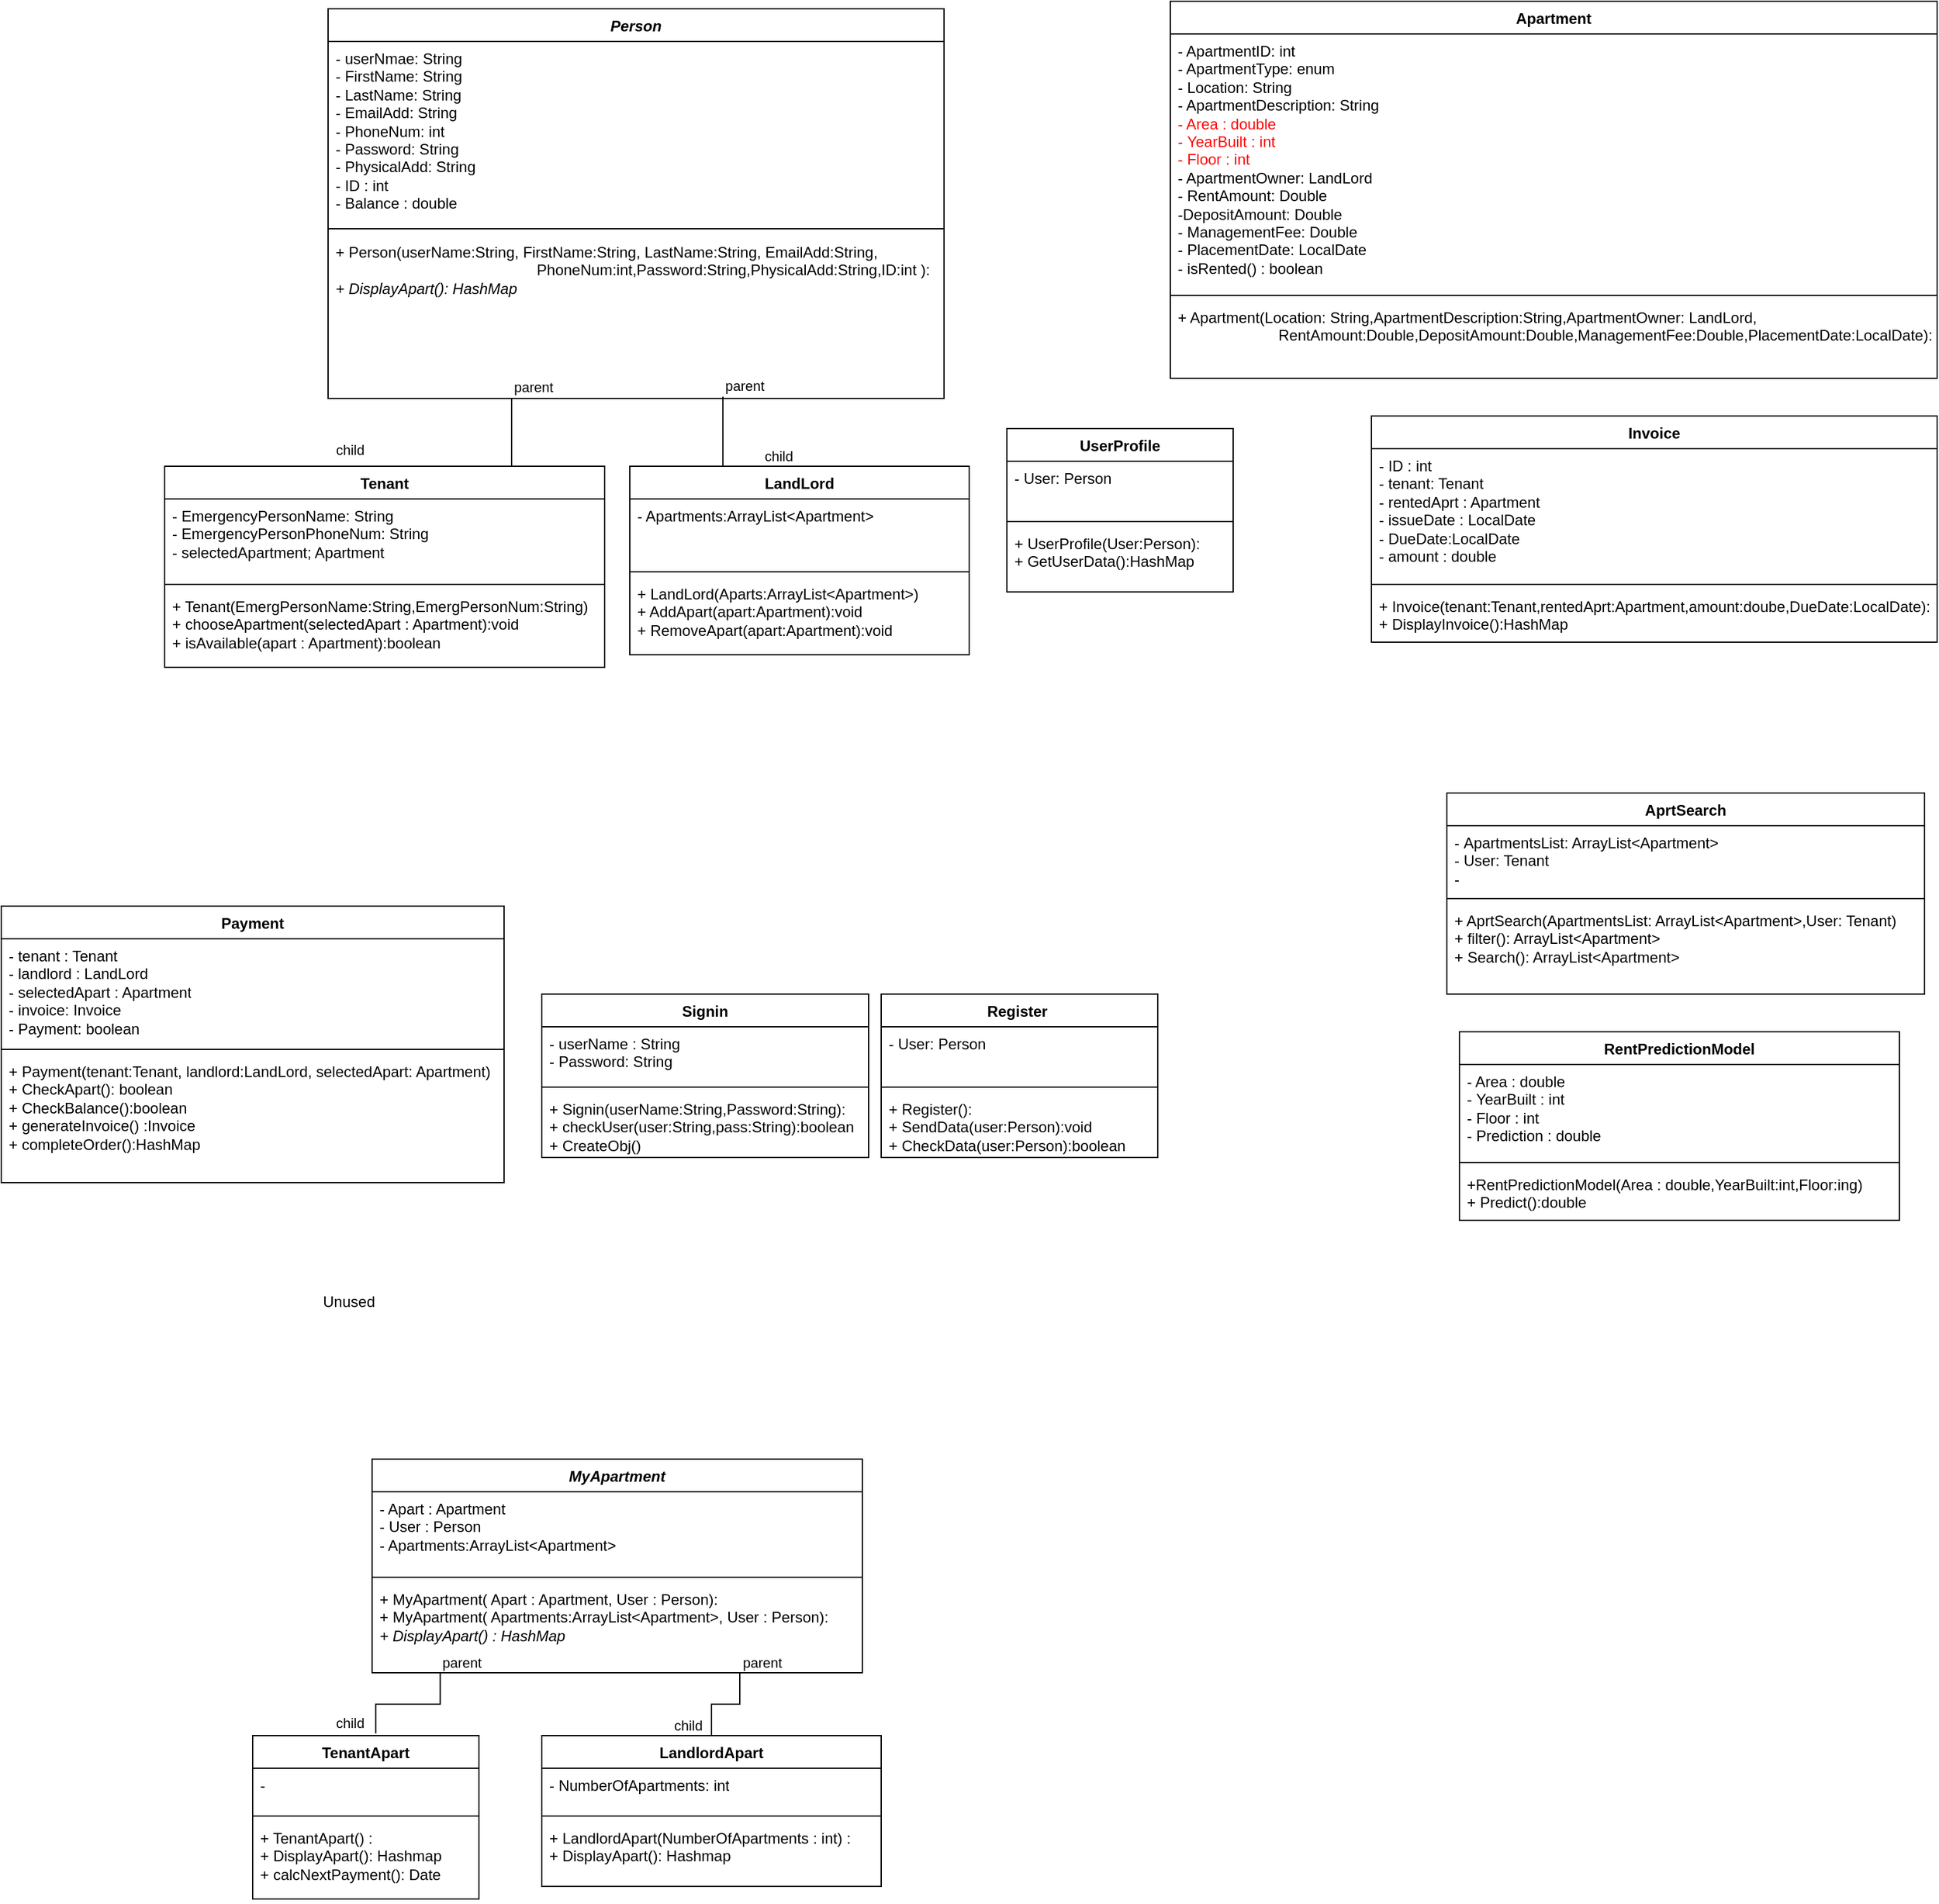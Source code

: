 <mxfile version="22.1.2" type="device">
  <diagram name="Page-1" id="B1_IAPAxBGIca6lTpFzh">
    <mxGraphModel dx="1730" dy="606" grid="1" gridSize="10" guides="1" tooltips="1" connect="1" arrows="1" fold="1" page="1" pageScale="1" pageWidth="850" pageHeight="1100" background="none" math="0" shadow="0">
      <root>
        <mxCell id="0" />
        <mxCell id="1" parent="0" />
        <mxCell id="C-XYSLuO93MByYAlipzL-1" value="&lt;i&gt;Person&lt;/i&gt;" style="swimlane;fontStyle=1;align=center;verticalAlign=top;childLayout=stackLayout;horizontal=1;startSize=26;horizontalStack=0;resizeParent=1;resizeParentMax=0;resizeLast=0;collapsible=1;marginBottom=0;whiteSpace=wrap;html=1;" parent="1" vertex="1">
          <mxGeometry x="-530" y="36" width="490" height="310" as="geometry">
            <mxRectangle x="189" y="70" width="80" height="30" as="alternateBounds" />
          </mxGeometry>
        </mxCell>
        <mxCell id="C-XYSLuO93MByYAlipzL-2" value="- userNmae: String&lt;br&gt;- FirstName: String&lt;br&gt;- LastName: String&lt;br&gt;- EmailAdd: String&lt;br&gt;- PhoneNum: int&lt;br&gt;- Password: String&lt;br&gt;- PhysicalAdd: String&lt;br&gt;- ID : int&lt;br&gt;- Balance : double" style="text;strokeColor=none;fillColor=none;align=left;verticalAlign=top;spacingLeft=4;spacingRight=4;overflow=hidden;rotatable=0;points=[[0,0.5],[1,0.5]];portConstraint=eastwest;whiteSpace=wrap;html=1;" parent="C-XYSLuO93MByYAlipzL-1" vertex="1">
          <mxGeometry y="26" width="490" height="144" as="geometry" />
        </mxCell>
        <mxCell id="C-XYSLuO93MByYAlipzL-3" value="" style="line;strokeWidth=1;fillColor=none;align=left;verticalAlign=middle;spacingTop=-1;spacingLeft=3;spacingRight=3;rotatable=0;labelPosition=right;points=[];portConstraint=eastwest;strokeColor=inherit;" parent="C-XYSLuO93MByYAlipzL-1" vertex="1">
          <mxGeometry y="170" width="490" height="10" as="geometry" />
        </mxCell>
        <mxCell id="C-XYSLuO93MByYAlipzL-4" value="+ Person(userName:String, FirstName:String, LastName:String, EmailAdd:String, &lt;span style=&quot;white-space: pre;&quot;&gt;&#x9;&lt;/span&gt;&lt;span style=&quot;white-space: pre;&quot;&gt;&#x9;&lt;/span&gt;&lt;span style=&quot;white-space: pre;&quot;&gt;&#x9;&lt;/span&gt;&lt;span style=&quot;white-space: pre;&quot;&gt;&#x9;&lt;/span&gt;&lt;span style=&quot;white-space: pre;&quot;&gt;&#x9;&lt;/span&gt;&lt;span style=&quot;white-space: pre;&quot;&gt;&#x9;&lt;/span&gt;PhoneNum:int,Password:String,PhysicalAdd:String,ID:int ):&lt;br&gt;&lt;i&gt;+ DisplayApart(): HashMap&lt;br&gt;&lt;br&gt;&lt;/i&gt;" style="text;strokeColor=none;fillColor=none;align=left;verticalAlign=top;spacingLeft=4;spacingRight=4;overflow=hidden;rotatable=0;points=[[0,0.5],[1,0.5]];portConstraint=eastwest;whiteSpace=wrap;html=1;" parent="C-XYSLuO93MByYAlipzL-1" vertex="1">
          <mxGeometry y="180" width="490" height="130" as="geometry" />
        </mxCell>
        <mxCell id="C-XYSLuO93MByYAlipzL-16" value="LandLord" style="swimlane;fontStyle=1;align=center;verticalAlign=top;childLayout=stackLayout;horizontal=1;startSize=26;horizontalStack=0;resizeParent=1;resizeParentMax=0;resizeLast=0;collapsible=1;marginBottom=0;whiteSpace=wrap;html=1;" parent="1" vertex="1">
          <mxGeometry x="-290" y="400" width="270" height="150" as="geometry" />
        </mxCell>
        <mxCell id="C-XYSLuO93MByYAlipzL-17" value="- Apartments:ArrayList&amp;lt;Apartment&amp;gt;" style="text;strokeColor=none;fillColor=none;align=left;verticalAlign=top;spacingLeft=4;spacingRight=4;overflow=hidden;rotatable=0;points=[[0,0.5],[1,0.5]];portConstraint=eastwest;whiteSpace=wrap;html=1;" parent="C-XYSLuO93MByYAlipzL-16" vertex="1">
          <mxGeometry y="26" width="270" height="54" as="geometry" />
        </mxCell>
        <mxCell id="C-XYSLuO93MByYAlipzL-18" value="" style="line;strokeWidth=1;fillColor=none;align=left;verticalAlign=middle;spacingTop=-1;spacingLeft=3;spacingRight=3;rotatable=0;labelPosition=right;points=[];portConstraint=eastwest;strokeColor=inherit;" parent="C-XYSLuO93MByYAlipzL-16" vertex="1">
          <mxGeometry y="80" width="270" height="8" as="geometry" />
        </mxCell>
        <mxCell id="C-XYSLuO93MByYAlipzL-19" value="+&amp;nbsp;LandLord(Aparts:ArrayList&amp;lt;Apartment&amp;gt;)&lt;br&gt;+ AddApart(apart:Apartment):void&lt;br&gt;+ RemoveApart(apart:Apartment):void" style="text;strokeColor=none;fillColor=none;align=left;verticalAlign=top;spacingLeft=4;spacingRight=4;overflow=hidden;rotatable=0;points=[[0,0.5],[1,0.5]];portConstraint=eastwest;whiteSpace=wrap;html=1;" parent="C-XYSLuO93MByYAlipzL-16" vertex="1">
          <mxGeometry y="88" width="270" height="62" as="geometry" />
        </mxCell>
        <mxCell id="C-XYSLuO93MByYAlipzL-20" value="Apartment" style="swimlane;fontStyle=1;align=center;verticalAlign=top;childLayout=stackLayout;horizontal=1;startSize=26;horizontalStack=0;resizeParent=1;resizeParentMax=0;resizeLast=0;collapsible=1;marginBottom=0;whiteSpace=wrap;html=1;rotation=0;" parent="1" vertex="1">
          <mxGeometry x="140" y="30" width="610" height="300" as="geometry">
            <mxRectangle x="1040" y="96" width="100" height="30" as="alternateBounds" />
          </mxGeometry>
        </mxCell>
        <mxCell id="C-XYSLuO93MByYAlipzL-21" value="- ApartmentID: int&lt;br&gt;- ApartmentType: enum&lt;br&gt;- Location: String&lt;br&gt;- ApartmentDescription: String&lt;br&gt;&lt;font color=&quot;#ff0000&quot;&gt;- Area : double&lt;br&gt;-&amp;nbsp;YearBuilt : int&lt;br&gt;- Floor : int&lt;br&gt;&lt;/font&gt;- ApartmentOwner: LandLord&lt;br&gt;- RentAmount: Double&lt;br&gt;-DepositAmount: Double&lt;br&gt;- ManagementFee: Double&lt;br&gt;- PlacementDate: LocalDate&lt;br&gt;- isRented() : boolean" style="text;strokeColor=none;fillColor=none;align=left;verticalAlign=top;spacingLeft=4;spacingRight=4;overflow=hidden;rotatable=0;points=[[0,0.5],[1,0.5]];portConstraint=eastwest;whiteSpace=wrap;html=1;rotation=0;" parent="C-XYSLuO93MByYAlipzL-20" vertex="1">
          <mxGeometry y="26" width="610" height="204" as="geometry" />
        </mxCell>
        <mxCell id="C-XYSLuO93MByYAlipzL-22" value="" style="line;strokeWidth=1;fillColor=none;align=left;verticalAlign=middle;spacingTop=-1;spacingLeft=3;spacingRight=3;rotatable=0;labelPosition=right;points=[];portConstraint=eastwest;strokeColor=inherit;rotation=0;" parent="C-XYSLuO93MByYAlipzL-20" vertex="1">
          <mxGeometry y="230" width="610" height="8" as="geometry" />
        </mxCell>
        <mxCell id="C-XYSLuO93MByYAlipzL-23" value="+ Apartment(Location: String,ApartmentDescription:String,ApartmentOwner: LandLord,&lt;br&gt;&lt;span style=&quot;white-space: pre;&quot;&gt;&#x9;&lt;/span&gt;&lt;span style=&quot;white-space: pre;&quot;&gt;&#x9;&lt;/span&gt;&lt;span style=&quot;white-space: pre;&quot;&gt;&#x9;&lt;/span&gt;RentAmount:Double,DepositAmount:Double,ManagementFee:Double,PlacementDate:LocalDate&lt;span style=&quot;background-color: initial;&quot;&gt;):&lt;br&gt;&lt;br&gt;&lt;/span&gt;" style="text;strokeColor=none;fillColor=none;align=left;verticalAlign=top;spacingLeft=4;spacingRight=4;overflow=hidden;rotatable=0;points=[[0,0.5],[1,0.5]];portConstraint=eastwest;whiteSpace=wrap;html=1;rotation=0;" parent="C-XYSLuO93MByYAlipzL-20" vertex="1">
          <mxGeometry y="238" width="610" height="62" as="geometry" />
        </mxCell>
        <mxCell id="C-XYSLuO93MByYAlipzL-24" value="Tenant" style="swimlane;fontStyle=1;align=center;verticalAlign=top;childLayout=stackLayout;horizontal=1;startSize=26;horizontalStack=0;resizeParent=1;resizeParentMax=0;resizeLast=0;collapsible=1;marginBottom=0;whiteSpace=wrap;html=1;" parent="1" vertex="1">
          <mxGeometry x="-660" y="400" width="350" height="160" as="geometry" />
        </mxCell>
        <mxCell id="C-XYSLuO93MByYAlipzL-25" value="- EmergencyPersonName: String&lt;br&gt;- EmergencyPersonPhoneNum: String&lt;br&gt;- selectedApartment; Apartment&amp;nbsp;" style="text;strokeColor=none;fillColor=none;align=left;verticalAlign=top;spacingLeft=4;spacingRight=4;overflow=hidden;rotatable=0;points=[[0,0.5],[1,0.5]];portConstraint=eastwest;whiteSpace=wrap;html=1;" parent="C-XYSLuO93MByYAlipzL-24" vertex="1">
          <mxGeometry y="26" width="350" height="64" as="geometry" />
        </mxCell>
        <mxCell id="C-XYSLuO93MByYAlipzL-26" value="" style="line;strokeWidth=1;fillColor=none;align=left;verticalAlign=middle;spacingTop=-1;spacingLeft=3;spacingRight=3;rotatable=0;labelPosition=right;points=[];portConstraint=eastwest;strokeColor=inherit;" parent="C-XYSLuO93MByYAlipzL-24" vertex="1">
          <mxGeometry y="90" width="350" height="8" as="geometry" />
        </mxCell>
        <mxCell id="C-XYSLuO93MByYAlipzL-27" value="+ Tenant(EmergPersonName:String,EmergPersonNum:String)&lt;br&gt;+&amp;nbsp;chooseApartment(selectedApart : Apartment):void&lt;br&gt;+ isAvailable(apart : Apartment):boolean&lt;br&gt;" style="text;strokeColor=none;fillColor=none;align=left;verticalAlign=top;spacingLeft=4;spacingRight=4;overflow=hidden;rotatable=0;points=[[0,0.5],[1,0.5]];portConstraint=eastwest;whiteSpace=wrap;html=1;" parent="C-XYSLuO93MByYAlipzL-24" vertex="1">
          <mxGeometry y="98" width="350" height="62" as="geometry" />
        </mxCell>
        <mxCell id="C-XYSLuO93MByYAlipzL-31" value="" style="endArrow=none;html=1;edgeStyle=orthogonalEdgeStyle;rounded=0;exitX=0.298;exitY=0.999;exitDx=0;exitDy=0;exitPerimeter=0;entryX=0.465;entryY=-0.002;entryDx=0;entryDy=0;entryPerimeter=0;" parent="1" source="C-XYSLuO93MByYAlipzL-4" target="C-XYSLuO93MByYAlipzL-24" edge="1">
          <mxGeometry relative="1" as="geometry">
            <mxPoint x="230" y="400" as="sourcePoint" />
            <mxPoint x="-529" y="415" as="targetPoint" />
            <Array as="points">
              <mxPoint x="-384" y="400" />
              <mxPoint x="-497" y="400" />
            </Array>
          </mxGeometry>
        </mxCell>
        <mxCell id="C-XYSLuO93MByYAlipzL-32" value="parent" style="edgeLabel;resizable=0;html=1;align=left;verticalAlign=bottom;" parent="C-XYSLuO93MByYAlipzL-31" connectable="0" vertex="1">
          <mxGeometry x="-1" relative="1" as="geometry" />
        </mxCell>
        <mxCell id="C-XYSLuO93MByYAlipzL-33" value="child" style="edgeLabel;resizable=0;html=1;align=right;verticalAlign=bottom;" parent="C-XYSLuO93MByYAlipzL-31" connectable="0" vertex="1">
          <mxGeometry x="1" relative="1" as="geometry">
            <mxPoint x="-3" y="-4" as="offset" />
          </mxGeometry>
        </mxCell>
        <mxCell id="C-XYSLuO93MByYAlipzL-35" value="Invoice" style="swimlane;fontStyle=1;align=center;verticalAlign=top;childLayout=stackLayout;horizontal=1;startSize=26;horizontalStack=0;resizeParent=1;resizeParentMax=0;resizeLast=0;collapsible=1;marginBottom=0;whiteSpace=wrap;html=1;" parent="1" vertex="1">
          <mxGeometry x="300" y="360" width="450" height="180" as="geometry" />
        </mxCell>
        <mxCell id="C-XYSLuO93MByYAlipzL-36" value="- ID : int&lt;br&gt;- tenant: Tenant&lt;br&gt;- rentedAprt : Apartment&lt;br&gt;- issueDate : LocalDate&lt;br&gt;- DueDate:LocalDate&lt;br&gt;- amount : double" style="text;strokeColor=none;fillColor=none;align=left;verticalAlign=top;spacingLeft=4;spacingRight=4;overflow=hidden;rotatable=0;points=[[0,0.5],[1,0.5]];portConstraint=eastwest;whiteSpace=wrap;html=1;" parent="C-XYSLuO93MByYAlipzL-35" vertex="1">
          <mxGeometry y="26" width="450" height="104" as="geometry" />
        </mxCell>
        <mxCell id="C-XYSLuO93MByYAlipzL-37" value="" style="line;strokeWidth=1;fillColor=none;align=left;verticalAlign=middle;spacingTop=-1;spacingLeft=3;spacingRight=3;rotatable=0;labelPosition=right;points=[];portConstraint=eastwest;strokeColor=inherit;" parent="C-XYSLuO93MByYAlipzL-35" vertex="1">
          <mxGeometry y="130" width="450" height="8" as="geometry" />
        </mxCell>
        <mxCell id="C-XYSLuO93MByYAlipzL-38" value="+ Invoice(tenant:Tenant,rentedAprt:Apartment,amount:doube,DueDate:LocalDate):&lt;br&gt;+ DisplayInvoice():HashMap" style="text;strokeColor=none;fillColor=none;align=left;verticalAlign=top;spacingLeft=4;spacingRight=4;overflow=hidden;rotatable=0;points=[[0,0.5],[1,0.5]];portConstraint=eastwest;whiteSpace=wrap;html=1;" parent="C-XYSLuO93MByYAlipzL-35" vertex="1">
          <mxGeometry y="138" width="450" height="42" as="geometry" />
        </mxCell>
        <mxCell id="C-XYSLuO93MByYAlipzL-39" value="" style="endArrow=none;html=1;edgeStyle=orthogonalEdgeStyle;rounded=0;exitX=0.641;exitY=0.989;exitDx=0;exitDy=0;exitPerimeter=0;entryX=0.5;entryY=0;entryDx=0;entryDy=0;" parent="1" source="C-XYSLuO93MByYAlipzL-4" target="C-XYSLuO93MByYAlipzL-16" edge="1">
          <mxGeometry relative="1" as="geometry">
            <mxPoint x="290" y="410" as="sourcePoint" />
            <mxPoint x="450" y="410" as="targetPoint" />
            <Array as="points">
              <mxPoint x="-216" y="400" />
              <mxPoint x="-155" y="400" />
            </Array>
          </mxGeometry>
        </mxCell>
        <mxCell id="C-XYSLuO93MByYAlipzL-40" value="parent" style="edgeLabel;resizable=0;html=1;align=left;verticalAlign=bottom;" parent="C-XYSLuO93MByYAlipzL-39" connectable="0" vertex="1">
          <mxGeometry x="-1" relative="1" as="geometry" />
        </mxCell>
        <mxCell id="C-XYSLuO93MByYAlipzL-41" value="child" style="edgeLabel;resizable=0;html=1;align=right;verticalAlign=bottom;" parent="C-XYSLuO93MByYAlipzL-39" connectable="0" vertex="1">
          <mxGeometry x="1" relative="1" as="geometry">
            <mxPoint x="-5" as="offset" />
          </mxGeometry>
        </mxCell>
        <mxCell id="YN-KSojl_4YQoFbGw-eZ-3" value="AprtSearch" style="swimlane;fontStyle=1;align=center;verticalAlign=top;childLayout=stackLayout;horizontal=1;startSize=26;horizontalStack=0;resizeParent=1;resizeParentMax=0;resizeLast=0;collapsible=1;marginBottom=0;whiteSpace=wrap;html=1;" parent="1" vertex="1">
          <mxGeometry x="360" y="660" width="380" height="160" as="geometry" />
        </mxCell>
        <mxCell id="YN-KSojl_4YQoFbGw-eZ-4" value="-&amp;nbsp;ApartmentsList: ArrayList&amp;lt;Apartment&amp;gt;&lt;br&gt;- User: Tenant&lt;br&gt;-&amp;nbsp;&amp;nbsp;" style="text;strokeColor=none;fillColor=none;align=left;verticalAlign=top;spacingLeft=4;spacingRight=4;overflow=hidden;rotatable=0;points=[[0,0.5],[1,0.5]];portConstraint=eastwest;whiteSpace=wrap;html=1;" parent="YN-KSojl_4YQoFbGw-eZ-3" vertex="1">
          <mxGeometry y="26" width="380" height="54" as="geometry" />
        </mxCell>
        <mxCell id="YN-KSojl_4YQoFbGw-eZ-5" value="" style="line;strokeWidth=1;fillColor=none;align=left;verticalAlign=middle;spacingTop=-1;spacingLeft=3;spacingRight=3;rotatable=0;labelPosition=right;points=[];portConstraint=eastwest;strokeColor=inherit;" parent="YN-KSojl_4YQoFbGw-eZ-3" vertex="1">
          <mxGeometry y="80" width="380" height="8" as="geometry" />
        </mxCell>
        <mxCell id="YN-KSojl_4YQoFbGw-eZ-6" value="+ AprtSearch(ApartmentsList: ArrayList&amp;lt;Apartment&amp;gt;,User: Tenant)&lt;br&gt;+ filter(): ArrayList&amp;lt;Apartment&amp;gt;&lt;br&gt;+ Search(): ArrayList&amp;lt;Apartment&amp;gt;" style="text;strokeColor=none;fillColor=none;align=left;verticalAlign=top;spacingLeft=4;spacingRight=4;overflow=hidden;rotatable=0;points=[[0,0.5],[1,0.5]];portConstraint=eastwest;whiteSpace=wrap;html=1;" parent="YN-KSojl_4YQoFbGw-eZ-3" vertex="1">
          <mxGeometry y="88" width="380" height="72" as="geometry" />
        </mxCell>
        <mxCell id="jCB0G74oVzEJfnIbjDZN-1" value="UserProfile" style="swimlane;fontStyle=1;align=center;verticalAlign=top;childLayout=stackLayout;horizontal=1;startSize=26;horizontalStack=0;resizeParent=1;resizeParentMax=0;resizeLast=0;collapsible=1;marginBottom=0;whiteSpace=wrap;html=1;" vertex="1" parent="1">
          <mxGeometry x="10" y="370" width="180" height="130" as="geometry" />
        </mxCell>
        <mxCell id="jCB0G74oVzEJfnIbjDZN-2" value="- User: Person&lt;br&gt;" style="text;strokeColor=none;fillColor=none;align=left;verticalAlign=top;spacingLeft=4;spacingRight=4;overflow=hidden;rotatable=0;points=[[0,0.5],[1,0.5]];portConstraint=eastwest;whiteSpace=wrap;html=1;" vertex="1" parent="jCB0G74oVzEJfnIbjDZN-1">
          <mxGeometry y="26" width="180" height="44" as="geometry" />
        </mxCell>
        <mxCell id="jCB0G74oVzEJfnIbjDZN-3" value="" style="line;strokeWidth=1;fillColor=none;align=left;verticalAlign=middle;spacingTop=-1;spacingLeft=3;spacingRight=3;rotatable=0;labelPosition=right;points=[];portConstraint=eastwest;strokeColor=inherit;" vertex="1" parent="jCB0G74oVzEJfnIbjDZN-1">
          <mxGeometry y="70" width="180" height="8" as="geometry" />
        </mxCell>
        <mxCell id="jCB0G74oVzEJfnIbjDZN-4" value="+ UserProfile(User:Person):&lt;br&gt;+ GetUserData():HashMap" style="text;strokeColor=none;fillColor=none;align=left;verticalAlign=top;spacingLeft=4;spacingRight=4;overflow=hidden;rotatable=0;points=[[0,0.5],[1,0.5]];portConstraint=eastwest;whiteSpace=wrap;html=1;" vertex="1" parent="jCB0G74oVzEJfnIbjDZN-1">
          <mxGeometry y="78" width="180" height="52" as="geometry" />
        </mxCell>
        <mxCell id="jCB0G74oVzEJfnIbjDZN-5" value="&lt;i&gt;MyApartment&lt;/i&gt;" style="swimlane;fontStyle=1;align=center;verticalAlign=top;childLayout=stackLayout;horizontal=1;startSize=26;horizontalStack=0;resizeParent=1;resizeParentMax=0;resizeLast=0;collapsible=1;marginBottom=0;whiteSpace=wrap;html=1;" vertex="1" parent="1">
          <mxGeometry x="-495" y="1190" width="390" height="170" as="geometry" />
        </mxCell>
        <mxCell id="jCB0G74oVzEJfnIbjDZN-6" value="- Apart : Apartment&lt;br&gt;- User : Person&lt;br&gt;- Apartments:ArrayList&amp;lt;Apartment&amp;gt;" style="text;strokeColor=none;fillColor=none;align=left;verticalAlign=top;spacingLeft=4;spacingRight=4;overflow=hidden;rotatable=0;points=[[0,0.5],[1,0.5]];portConstraint=eastwest;whiteSpace=wrap;html=1;" vertex="1" parent="jCB0G74oVzEJfnIbjDZN-5">
          <mxGeometry y="26" width="390" height="64" as="geometry" />
        </mxCell>
        <mxCell id="jCB0G74oVzEJfnIbjDZN-7" value="" style="line;strokeWidth=1;fillColor=none;align=left;verticalAlign=middle;spacingTop=-1;spacingLeft=3;spacingRight=3;rotatable=0;labelPosition=right;points=[];portConstraint=eastwest;strokeColor=inherit;" vertex="1" parent="jCB0G74oVzEJfnIbjDZN-5">
          <mxGeometry y="90" width="390" height="8" as="geometry" />
        </mxCell>
        <mxCell id="jCB0G74oVzEJfnIbjDZN-8" value="+ MyApartment( Apart : Apartment, User : Person):&lt;br&gt;+ MyApartment( Apartments:ArrayList&amp;lt;Apartment&amp;gt;, User : Person):&lt;br&gt;&lt;i&gt;+ DisplayApart() : HashMap&lt;/i&gt;" style="text;strokeColor=none;fillColor=none;align=left;verticalAlign=top;spacingLeft=4;spacingRight=4;overflow=hidden;rotatable=0;points=[[0,0.5],[1,0.5]];portConstraint=eastwest;whiteSpace=wrap;html=1;" vertex="1" parent="jCB0G74oVzEJfnIbjDZN-5">
          <mxGeometry y="98" width="390" height="72" as="geometry" />
        </mxCell>
        <mxCell id="jCB0G74oVzEJfnIbjDZN-9" value="TenantApart" style="swimlane;fontStyle=1;align=center;verticalAlign=top;childLayout=stackLayout;horizontal=1;startSize=26;horizontalStack=0;resizeParent=1;resizeParentMax=0;resizeLast=0;collapsible=1;marginBottom=0;whiteSpace=wrap;html=1;" vertex="1" parent="1">
          <mxGeometry x="-590" y="1410" width="180" height="130" as="geometry" />
        </mxCell>
        <mxCell id="jCB0G74oVzEJfnIbjDZN-10" value="-" style="text;strokeColor=none;fillColor=none;align=left;verticalAlign=top;spacingLeft=4;spacingRight=4;overflow=hidden;rotatable=0;points=[[0,0.5],[1,0.5]];portConstraint=eastwest;whiteSpace=wrap;html=1;" vertex="1" parent="jCB0G74oVzEJfnIbjDZN-9">
          <mxGeometry y="26" width="180" height="34" as="geometry" />
        </mxCell>
        <mxCell id="jCB0G74oVzEJfnIbjDZN-11" value="" style="line;strokeWidth=1;fillColor=none;align=left;verticalAlign=middle;spacingTop=-1;spacingLeft=3;spacingRight=3;rotatable=0;labelPosition=right;points=[];portConstraint=eastwest;strokeColor=inherit;" vertex="1" parent="jCB0G74oVzEJfnIbjDZN-9">
          <mxGeometry y="60" width="180" height="8" as="geometry" />
        </mxCell>
        <mxCell id="jCB0G74oVzEJfnIbjDZN-12" value="+ TenantApart() :&amp;nbsp;&lt;br&gt;+ DisplayApart(): Hashmap&lt;br&gt;+ calcNextPayment(): Date&amp;nbsp;" style="text;strokeColor=none;fillColor=none;align=left;verticalAlign=top;spacingLeft=4;spacingRight=4;overflow=hidden;rotatable=0;points=[[0,0.5],[1,0.5]];portConstraint=eastwest;whiteSpace=wrap;html=1;" vertex="1" parent="jCB0G74oVzEJfnIbjDZN-9">
          <mxGeometry y="68" width="180" height="62" as="geometry" />
        </mxCell>
        <mxCell id="jCB0G74oVzEJfnIbjDZN-13" value="LandlordApart" style="swimlane;fontStyle=1;align=center;verticalAlign=top;childLayout=stackLayout;horizontal=1;startSize=26;horizontalStack=0;resizeParent=1;resizeParentMax=0;resizeLast=0;collapsible=1;marginBottom=0;whiteSpace=wrap;html=1;" vertex="1" parent="1">
          <mxGeometry x="-360" y="1410" width="270" height="120" as="geometry" />
        </mxCell>
        <mxCell id="jCB0G74oVzEJfnIbjDZN-14" value="- NumberOfApartments: int" style="text;strokeColor=none;fillColor=none;align=left;verticalAlign=top;spacingLeft=4;spacingRight=4;overflow=hidden;rotatable=0;points=[[0,0.5],[1,0.5]];portConstraint=eastwest;whiteSpace=wrap;html=1;" vertex="1" parent="jCB0G74oVzEJfnIbjDZN-13">
          <mxGeometry y="26" width="270" height="34" as="geometry" />
        </mxCell>
        <mxCell id="jCB0G74oVzEJfnIbjDZN-15" value="" style="line;strokeWidth=1;fillColor=none;align=left;verticalAlign=middle;spacingTop=-1;spacingLeft=3;spacingRight=3;rotatable=0;labelPosition=right;points=[];portConstraint=eastwest;strokeColor=inherit;" vertex="1" parent="jCB0G74oVzEJfnIbjDZN-13">
          <mxGeometry y="60" width="270" height="8" as="geometry" />
        </mxCell>
        <mxCell id="jCB0G74oVzEJfnIbjDZN-16" value="+ LandlordApart(NumberOfApartments : int) :&amp;nbsp;&lt;br&gt;+ DisplayApart(): Hashmap" style="text;strokeColor=none;fillColor=none;align=left;verticalAlign=top;spacingLeft=4;spacingRight=4;overflow=hidden;rotatable=0;points=[[0,0.5],[1,0.5]];portConstraint=eastwest;whiteSpace=wrap;html=1;" vertex="1" parent="jCB0G74oVzEJfnIbjDZN-13">
          <mxGeometry y="68" width="270" height="52" as="geometry" />
        </mxCell>
        <mxCell id="jCB0G74oVzEJfnIbjDZN-20" value="" style="endArrow=none;html=1;edgeStyle=orthogonalEdgeStyle;rounded=0;entryX=0.544;entryY=-0.013;entryDx=0;entryDy=0;entryPerimeter=0;exitX=0.139;exitY=1;exitDx=0;exitDy=0;exitPerimeter=0;" edge="1" parent="1" source="jCB0G74oVzEJfnIbjDZN-8" target="jCB0G74oVzEJfnIbjDZN-9">
          <mxGeometry relative="1" as="geometry">
            <mxPoint x="-520" y="1360" as="sourcePoint" />
            <mxPoint x="-360" y="1360" as="targetPoint" />
          </mxGeometry>
        </mxCell>
        <mxCell id="jCB0G74oVzEJfnIbjDZN-21" value="parent" style="edgeLabel;resizable=0;html=1;align=left;verticalAlign=bottom;" connectable="0" vertex="1" parent="jCB0G74oVzEJfnIbjDZN-20">
          <mxGeometry x="-1" relative="1" as="geometry" />
        </mxCell>
        <mxCell id="jCB0G74oVzEJfnIbjDZN-22" value="child" style="edgeLabel;resizable=0;html=1;align=right;verticalAlign=bottom;" connectable="0" vertex="1" parent="jCB0G74oVzEJfnIbjDZN-20">
          <mxGeometry x="1" relative="1" as="geometry">
            <mxPoint x="-8" as="offset" />
          </mxGeometry>
        </mxCell>
        <mxCell id="jCB0G74oVzEJfnIbjDZN-23" value="" style="endArrow=none;html=1;edgeStyle=orthogonalEdgeStyle;rounded=0;exitX=0.75;exitY=1;exitDx=0;exitDy=0;entryX=0.5;entryY=0;entryDx=0;entryDy=0;" edge="1" parent="1" source="jCB0G74oVzEJfnIbjDZN-5" target="jCB0G74oVzEJfnIbjDZN-13">
          <mxGeometry relative="1" as="geometry">
            <mxPoint x="-300" y="1370" as="sourcePoint" />
            <mxPoint x="-300" y="1430" as="targetPoint" />
          </mxGeometry>
        </mxCell>
        <mxCell id="jCB0G74oVzEJfnIbjDZN-24" value="parent" style="edgeLabel;resizable=0;html=1;align=left;verticalAlign=bottom;" connectable="0" vertex="1" parent="jCB0G74oVzEJfnIbjDZN-23">
          <mxGeometry x="-1" relative="1" as="geometry" />
        </mxCell>
        <mxCell id="jCB0G74oVzEJfnIbjDZN-25" value="child" style="edgeLabel;resizable=0;html=1;align=right;verticalAlign=bottom;" connectable="0" vertex="1" parent="jCB0G74oVzEJfnIbjDZN-23">
          <mxGeometry x="1" relative="1" as="geometry">
            <mxPoint x="-7" as="offset" />
          </mxGeometry>
        </mxCell>
        <mxCell id="jCB0G74oVzEJfnIbjDZN-33" value="Unused" style="text;strokeColor=none;fillColor=none;align=left;verticalAlign=middle;spacingLeft=4;spacingRight=4;overflow=hidden;points=[[0,0.5],[1,0.5]];portConstraint=eastwest;rotatable=0;whiteSpace=wrap;html=1;" vertex="1" parent="1">
          <mxGeometry x="-540" y="1050" width="80" height="30" as="geometry" />
        </mxCell>
        <mxCell id="jCB0G74oVzEJfnIbjDZN-34" value="Payment" style="swimlane;fontStyle=1;align=center;verticalAlign=top;childLayout=stackLayout;horizontal=1;startSize=26;horizontalStack=0;resizeParent=1;resizeParentMax=0;resizeLast=0;collapsible=1;marginBottom=0;whiteSpace=wrap;html=1;" vertex="1" parent="1">
          <mxGeometry x="-790" y="750" width="400" height="220" as="geometry">
            <mxRectangle x="-390" y="710" width="90" height="30" as="alternateBounds" />
          </mxGeometry>
        </mxCell>
        <mxCell id="jCB0G74oVzEJfnIbjDZN-35" value="- tenant : Tenant&lt;br&gt;- landlord : LandLord&lt;br&gt;- selectedApart : Apartment&lt;br&gt;- invoice: Invoice&lt;br&gt;- Payment: boolean&amp;nbsp;" style="text;strokeColor=none;fillColor=none;align=left;verticalAlign=top;spacingLeft=4;spacingRight=4;overflow=hidden;rotatable=0;points=[[0,0.5],[1,0.5]];portConstraint=eastwest;whiteSpace=wrap;html=1;" vertex="1" parent="jCB0G74oVzEJfnIbjDZN-34">
          <mxGeometry y="26" width="400" height="84" as="geometry" />
        </mxCell>
        <mxCell id="jCB0G74oVzEJfnIbjDZN-36" value="" style="line;strokeWidth=1;fillColor=none;align=left;verticalAlign=middle;spacingTop=-1;spacingLeft=3;spacingRight=3;rotatable=0;labelPosition=right;points=[];portConstraint=eastwest;strokeColor=inherit;" vertex="1" parent="jCB0G74oVzEJfnIbjDZN-34">
          <mxGeometry y="110" width="400" height="8" as="geometry" />
        </mxCell>
        <mxCell id="jCB0G74oVzEJfnIbjDZN-37" value="+ Payment(tenant:Tenant, landlord:LandLord, selectedApart: Apartment)&lt;br&gt;+ CheckApart(): boolean&lt;br&gt;+ CheckBalance():boolean&lt;br&gt;+ generateInvoice() :Invoice&amp;nbsp;&lt;br&gt;+&amp;nbsp;completeOrder():HashMap&lt;br&gt;" style="text;strokeColor=none;fillColor=none;align=left;verticalAlign=top;spacingLeft=4;spacingRight=4;overflow=hidden;rotatable=0;points=[[0,0.5],[1,0.5]];portConstraint=eastwest;whiteSpace=wrap;html=1;" vertex="1" parent="jCB0G74oVzEJfnIbjDZN-34">
          <mxGeometry y="118" width="400" height="102" as="geometry" />
        </mxCell>
        <mxCell id="jCB0G74oVzEJfnIbjDZN-41" value="RentPredictionModel" style="swimlane;fontStyle=1;align=center;verticalAlign=top;childLayout=stackLayout;horizontal=1;startSize=26;horizontalStack=0;resizeParent=1;resizeParentMax=0;resizeLast=0;collapsible=1;marginBottom=0;whiteSpace=wrap;html=1;" vertex="1" parent="1">
          <mxGeometry x="370" y="850" width="350" height="150" as="geometry" />
        </mxCell>
        <mxCell id="jCB0G74oVzEJfnIbjDZN-42" value="- Area : double&lt;br style=&quot;&quot;&gt;-&amp;nbsp;YearBuilt : int&lt;br style=&quot;&quot;&gt;- Floor : int&lt;br&gt;- Prediction : double" style="text;strokeColor=none;fillColor=none;align=left;verticalAlign=top;spacingLeft=4;spacingRight=4;overflow=hidden;rotatable=0;points=[[0,0.5],[1,0.5]];portConstraint=eastwest;whiteSpace=wrap;html=1;" vertex="1" parent="jCB0G74oVzEJfnIbjDZN-41">
          <mxGeometry y="26" width="350" height="74" as="geometry" />
        </mxCell>
        <mxCell id="jCB0G74oVzEJfnIbjDZN-43" value="" style="line;strokeWidth=1;fillColor=none;align=left;verticalAlign=middle;spacingTop=-1;spacingLeft=3;spacingRight=3;rotatable=0;labelPosition=right;points=[];portConstraint=eastwest;strokeColor=inherit;" vertex="1" parent="jCB0G74oVzEJfnIbjDZN-41">
          <mxGeometry y="100" width="350" height="8" as="geometry" />
        </mxCell>
        <mxCell id="jCB0G74oVzEJfnIbjDZN-44" value="+RentPredictionModel(Area : double,YearBuilt:int,Floor:ing)&lt;br&gt;+ Predict():double&lt;br&gt;" style="text;strokeColor=none;fillColor=none;align=left;verticalAlign=top;spacingLeft=4;spacingRight=4;overflow=hidden;rotatable=0;points=[[0,0.5],[1,0.5]];portConstraint=eastwest;whiteSpace=wrap;html=1;" vertex="1" parent="jCB0G74oVzEJfnIbjDZN-41">
          <mxGeometry y="108" width="350" height="42" as="geometry" />
        </mxCell>
        <mxCell id="jCB0G74oVzEJfnIbjDZN-46" value="Signin" style="swimlane;fontStyle=1;align=center;verticalAlign=top;childLayout=stackLayout;horizontal=1;startSize=26;horizontalStack=0;resizeParent=1;resizeParentMax=0;resizeLast=0;collapsible=1;marginBottom=0;whiteSpace=wrap;html=1;" vertex="1" parent="1">
          <mxGeometry x="-360" y="820" width="260" height="130" as="geometry" />
        </mxCell>
        <mxCell id="jCB0G74oVzEJfnIbjDZN-47" value="- userName : String&lt;br&gt;- Password: String" style="text;strokeColor=none;fillColor=none;align=left;verticalAlign=top;spacingLeft=4;spacingRight=4;overflow=hidden;rotatable=0;points=[[0,0.5],[1,0.5]];portConstraint=eastwest;whiteSpace=wrap;html=1;" vertex="1" parent="jCB0G74oVzEJfnIbjDZN-46">
          <mxGeometry y="26" width="260" height="44" as="geometry" />
        </mxCell>
        <mxCell id="jCB0G74oVzEJfnIbjDZN-48" value="" style="line;strokeWidth=1;fillColor=none;align=left;verticalAlign=middle;spacingTop=-1;spacingLeft=3;spacingRight=3;rotatable=0;labelPosition=right;points=[];portConstraint=eastwest;strokeColor=inherit;" vertex="1" parent="jCB0G74oVzEJfnIbjDZN-46">
          <mxGeometry y="70" width="260" height="8" as="geometry" />
        </mxCell>
        <mxCell id="jCB0G74oVzEJfnIbjDZN-49" value="+ Signin(userName:String,Password:String):&lt;br&gt;+ checkUser(user:String,pass:String):boolean&lt;br&gt;+ CreateObj()&amp;nbsp;" style="text;strokeColor=none;fillColor=none;align=left;verticalAlign=top;spacingLeft=4;spacingRight=4;overflow=hidden;rotatable=0;points=[[0,0.5],[1,0.5]];portConstraint=eastwest;whiteSpace=wrap;html=1;" vertex="1" parent="jCB0G74oVzEJfnIbjDZN-46">
          <mxGeometry y="78" width="260" height="52" as="geometry" />
        </mxCell>
        <mxCell id="jCB0G74oVzEJfnIbjDZN-50" value="Register&amp;nbsp;" style="swimlane;fontStyle=1;align=center;verticalAlign=top;childLayout=stackLayout;horizontal=1;startSize=26;horizontalStack=0;resizeParent=1;resizeParentMax=0;resizeLast=0;collapsible=1;marginBottom=0;whiteSpace=wrap;html=1;" vertex="1" parent="1">
          <mxGeometry x="-90" y="820" width="220" height="130" as="geometry" />
        </mxCell>
        <mxCell id="jCB0G74oVzEJfnIbjDZN-51" value="- User: Person&lt;br&gt;" style="text;strokeColor=none;fillColor=none;align=left;verticalAlign=top;spacingLeft=4;spacingRight=4;overflow=hidden;rotatable=0;points=[[0,0.5],[1,0.5]];portConstraint=eastwest;whiteSpace=wrap;html=1;" vertex="1" parent="jCB0G74oVzEJfnIbjDZN-50">
          <mxGeometry y="26" width="220" height="44" as="geometry" />
        </mxCell>
        <mxCell id="jCB0G74oVzEJfnIbjDZN-52" value="" style="line;strokeWidth=1;fillColor=none;align=left;verticalAlign=middle;spacingTop=-1;spacingLeft=3;spacingRight=3;rotatable=0;labelPosition=right;points=[];portConstraint=eastwest;strokeColor=inherit;" vertex="1" parent="jCB0G74oVzEJfnIbjDZN-50">
          <mxGeometry y="70" width="220" height="8" as="geometry" />
        </mxCell>
        <mxCell id="jCB0G74oVzEJfnIbjDZN-53" value="+ Register():&lt;br&gt;+ SendData(user:Person):void&lt;br&gt;+ CheckData(user:Person):boolean" style="text;strokeColor=none;fillColor=none;align=left;verticalAlign=top;spacingLeft=4;spacingRight=4;overflow=hidden;rotatable=0;points=[[0,0.5],[1,0.5]];portConstraint=eastwest;whiteSpace=wrap;html=1;" vertex="1" parent="jCB0G74oVzEJfnIbjDZN-50">
          <mxGeometry y="78" width="220" height="52" as="geometry" />
        </mxCell>
      </root>
    </mxGraphModel>
  </diagram>
</mxfile>
